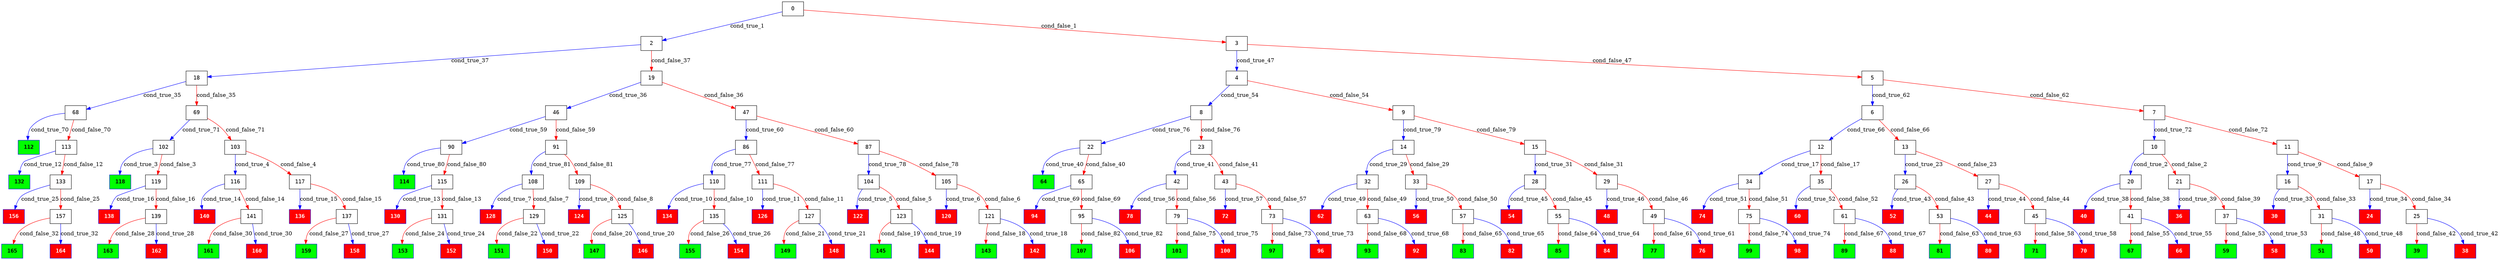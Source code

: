 digraph ExecutionTree {
	node [color=black fontname=Courier height=.5 shape=record]
	99 [color=blue, fillcolor=green, style=filled, fontcolor=black, fontname="Courier-Bold"]
	97 [color=blue, fillcolor=green, style=filled, fontcolor=black, fontname="Courier-Bold"]
	93 [color=blue, fillcolor=green, style=filled, fontcolor=black, fontname="Courier-Bold"]
	89 [color=blue, fillcolor=green, style=filled, fontcolor=black, fontname="Courier-Bold"]
	85 [color=blue, fillcolor=green, style=filled, fontcolor=black, fontname="Courier-Bold"]
	83 [color=blue, fillcolor=green, style=filled, fontcolor=black, fontname="Courier-Bold"]
	81 [color=blue, fillcolor=green, style=filled, fontcolor=black, fontname="Courier-Bold"]
	77 [color=blue, fillcolor=green, style=filled, fontcolor=black, fontname="Courier-Bold"]
	71 [color=blue, fillcolor=green, style=filled, fontcolor=black, fontname="Courier-Bold"]
	67 [color=blue, fillcolor=green, style=filled, fontcolor=black, fontname="Courier-Bold"]
	64 [color=blue, fillcolor=green, style=filled, fontcolor=black, fontname="Courier-Bold"]
	59 [color=blue, fillcolor=green, style=filled, fontcolor=black, fontname="Courier-Bold"]
	51 [color=blue, fillcolor=green, style=filled, fontcolor=black, fontname="Courier-Bold"]
	39 [color=blue, fillcolor=green, style=filled, fontcolor=black, fontname="Courier-Bold"]
	165 [color=blue, fillcolor=green, style=filled, fontcolor=black, fontname="Courier-Bold"]
	163 [color=blue, fillcolor=green, style=filled, fontcolor=black, fontname="Courier-Bold"]
	161 [color=blue, fillcolor=green, style=filled, fontcolor=black, fontname="Courier-Bold"]
	159 [color=blue, fillcolor=green, style=filled, fontcolor=black, fontname="Courier-Bold"]
	155 [color=blue, fillcolor=green, style=filled, fontcolor=black, fontname="Courier-Bold"]
	153 [color=blue, fillcolor=green, style=filled, fontcolor=black, fontname="Courier-Bold"]
	151 [color=blue, fillcolor=green, style=filled, fontcolor=black, fontname="Courier-Bold"]
	149 [color=blue, fillcolor=green, style=filled, fontcolor=black, fontname="Courier-Bold"]
	147 [color=blue, fillcolor=green, style=filled, fontcolor=black, fontname="Courier-Bold"]
	145 [color=blue, fillcolor=green, style=filled, fontcolor=black, fontname="Courier-Bold"]
	143 [color=blue, fillcolor=green, style=filled, fontcolor=black, fontname="Courier-Bold"]
	132 [color=blue, fillcolor=green, style=filled, fontcolor=black, fontname="Courier-Bold"]
	118 [color=blue, fillcolor=green, style=filled, fontcolor=black, fontname="Courier-Bold"]
	114 [color=blue, fillcolor=green, style=filled, fontcolor=black, fontname="Courier-Bold"]
	112 [color=blue, fillcolor=green, style=filled, fontcolor=black, fontname="Courier-Bold"]
	107 [color=blue, fillcolor=green, style=filled, fontcolor=black, fontname="Courier-Bold"]
	101 [color=blue, fillcolor=green, style=filled, fontcolor=black, fontname="Courier-Bold"]
	24 [color=blue, fillcolor=red, style=filled, fontcolor=white, fontname="Courier-Bold"]
	54 [color=blue, fillcolor=red, style=filled, fontcolor=white, fontname="Courier-Bold"]
	164 [color=blue, fillcolor=red, style=filled, fontcolor=white, fontname="Courier-Bold"]
	160 [color=blue, fillcolor=red, style=filled, fontcolor=white, fontname="Courier-Bold"]
	162 [color=blue, fillcolor=red, style=filled, fontcolor=white, fontname="Courier-Bold"]
	52 [color=blue, fillcolor=red, style=filled, fontcolor=white, fontname="Courier-Bold"]
	158 [color=blue, fillcolor=red, style=filled, fontcolor=white, fontname="Courier-Bold"]
	154 [color=blue, fillcolor=red, style=filled, fontcolor=white, fontname="Courier-Bold"]
	156 [color=blue, fillcolor=red, style=filled, fontcolor=white, fontname="Courier-Bold"]
	152 [color=blue, fillcolor=red, style=filled, fontcolor=white, fontname="Courier-Bold"]
	150 [color=blue, fillcolor=red, style=filled, fontcolor=white, fontname="Courier-Bold"]
	148 [color=blue, fillcolor=red, style=filled, fontcolor=white, fontname="Courier-Bold"]
	146 [color=blue, fillcolor=red, style=filled, fontcolor=white, fontname="Courier-Bold"]
	144 [color=blue, fillcolor=red, style=filled, fontcolor=white, fontname="Courier-Bold"]
	142 [color=blue, fillcolor=red, style=filled, fontcolor=white, fontname="Courier-Bold"]
	138 [color=blue, fillcolor=red, style=filled, fontcolor=white, fontname="Courier-Bold"]
	30 [color=blue, fillcolor=red, style=filled, fontcolor=white, fontname="Courier-Bold"]
	136 [color=blue, fillcolor=red, style=filled, fontcolor=white, fontname="Courier-Bold"]
	130 [color=blue, fillcolor=red, style=filled, fontcolor=white, fontname="Courier-Bold"]
	126 [color=blue, fillcolor=red, style=filled, fontcolor=white, fontname="Courier-Bold"]
	124 [color=blue, fillcolor=red, style=filled, fontcolor=white, fontname="Courier-Bold"]
	120 [color=blue, fillcolor=red, style=filled, fontcolor=white, fontname="Courier-Bold"]
	140 [color=blue, fillcolor=red, style=filled, fontcolor=white, fontname="Courier-Bold"]
	62 [color=blue, fillcolor=red, style=filled, fontcolor=white, fontname="Courier-Bold"]
	106 [color=blue, fillcolor=red, style=filled, fontcolor=white, fontname="Courier-Bold"]
	128 [color=blue, fillcolor=red, style=filled, fontcolor=white, fontname="Courier-Bold"]
	122 [color=blue, fillcolor=red, style=filled, fontcolor=white, fontname="Courier-Bold"]
	100 [color=blue, fillcolor=red, style=filled, fontcolor=white, fontname="Courier-Bold"]
	40 [color=blue, fillcolor=red, style=filled, fontcolor=white, fontname="Courier-Bold"]
	98 [color=blue, fillcolor=red, style=filled, fontcolor=white, fontname="Courier-Bold"]
	96 [color=blue, fillcolor=red, style=filled, fontcolor=white, fontname="Courier-Bold"]
	94 [color=blue, fillcolor=red, style=filled, fontcolor=white, fontname="Courier-Bold"]
	92 [color=blue, fillcolor=red, style=filled, fontcolor=white, fontname="Courier-Bold"]
	88 [color=blue, fillcolor=red, style=filled, fontcolor=white, fontname="Courier-Bold"]
	74 [color=blue, fillcolor=red, style=filled, fontcolor=white, fontname="Courier-Bold"]
	82 [color=blue, fillcolor=red, style=filled, fontcolor=white, fontname="Courier-Bold"]
	84 [color=blue, fillcolor=red, style=filled, fontcolor=white, fontname="Courier-Bold"]
	80 [color=blue, fillcolor=red, style=filled, fontcolor=white, fontname="Courier-Bold"]
	76 [color=blue, fillcolor=red, style=filled, fontcolor=white, fontname="Courier-Bold"]
	134 [color=blue, fillcolor=red, style=filled, fontcolor=white, fontname="Courier-Bold"]
	70 [color=blue, fillcolor=red, style=filled, fontcolor=white, fontname="Courier-Bold"]
	72 [color=blue, fillcolor=red, style=filled, fontcolor=white, fontname="Courier-Bold"]
	66 [color=blue, fillcolor=red, style=filled, fontcolor=white, fontname="Courier-Bold"]
	58 [color=blue, fillcolor=red, style=filled, fontcolor=white, fontname="Courier-Bold"]
	60 [color=blue, fillcolor=red, style=filled, fontcolor=white, fontname="Courier-Bold"]
	56 [color=blue, fillcolor=red, style=filled, fontcolor=white, fontname="Courier-Bold"]
	50 [color=blue, fillcolor=red, style=filled, fontcolor=white, fontname="Courier-Bold"]
	48 [color=blue, fillcolor=red, style=filled, fontcolor=white, fontname="Courier-Bold"]
	44 [color=blue, fillcolor=red, style=filled, fontcolor=white, fontname="Courier-Bold"]
	38 [color=blue, fillcolor=red, style=filled, fontcolor=white, fontname="Courier-Bold"]
	78 [color=blue, fillcolor=red, style=filled, fontcolor=white, fontname="Courier-Bold"]
	36 [color=blue, fillcolor=red, style=filled, fontcolor=white, fontname="Courier-Bold"]
	0 -> 2 [label=cond_true_1 color=blue]
	0 -> 3 [label=cond_false_1 color=red]
	2 -> 18 [label=cond_true_37 color=blue]
	2 -> 19 [label=cond_false_37 color=red]
	3 -> 4 [label=cond_true_47 color=blue]
	3 -> 5 [label=cond_false_47 color=red]
	10 -> 20 [label=cond_true_2 color=blue]
	10 -> 21 [label=cond_false_2 color=red]
	20 -> 40 [label=cond_true_38 color=blue]
	20 -> 41 [label=cond_false_38 color=red]
	21 -> 36 [label=cond_true_39 color=blue]
	21 -> 37 [label=cond_false_39 color=red]
	102 -> 118 [label=cond_true_3 color=blue]
	102 -> 119 [label=cond_false_3 color=red]
	119 -> 138 [label=cond_true_16 color=blue]
	119 -> 139 [label=cond_false_16 color=red]
	103 -> 116 [label=cond_true_4 color=blue]
	103 -> 117 [label=cond_false_4 color=red]
	116 -> 140 [label=cond_true_14 color=blue]
	116 -> 141 [label=cond_false_14 color=red]
	117 -> 136 [label=cond_true_15 color=blue]
	117 -> 137 [label=cond_false_15 color=red]
	104 -> 122 [label=cond_true_5 color=blue]
	104 -> 123 [label=cond_false_5 color=red]
	123 -> 144 [label=cond_true_19 color=blue]
	123 -> 145 [label=cond_false_19 color=red]
	105 -> 120 [label=cond_true_6 color=blue]
	105 -> 121 [label=cond_false_6 color=red]
	121 -> 142 [label=cond_true_18 color=blue]
	121 -> 143 [label=cond_false_18 color=red]
	108 -> 128 [label=cond_true_7 color=blue]
	108 -> 129 [label=cond_false_7 color=red]
	129 -> 150 [label=cond_true_22 color=blue]
	129 -> 151 [label=cond_false_22 color=red]
	109 -> 124 [label=cond_true_8 color=blue]
	109 -> 125 [label=cond_false_8 color=red]
	125 -> 146 [label=cond_true_20 color=blue]
	125 -> 147 [label=cond_false_20 color=red]
	11 -> 16 [label=cond_true_9 color=blue]
	11 -> 17 [label=cond_false_9 color=red]
	16 -> 30 [label=cond_true_33 color=blue]
	16 -> 31 [label=cond_false_33 color=red]
	17 -> 24 [label=cond_true_34 color=blue]
	17 -> 25 [label=cond_false_34 color=red]
	110 -> 134 [label=cond_true_10 color=blue]
	110 -> 135 [label=cond_false_10 color=red]
	135 -> 154 [label=cond_true_26 color=blue]
	135 -> 155 [label=cond_false_26 color=red]
	111 -> 126 [label=cond_true_11 color=blue]
	111 -> 127 [label=cond_false_11 color=red]
	127 -> 148 [label=cond_true_21 color=blue]
	127 -> 149 [label=cond_false_21 color=red]
	113 -> 132 [label=cond_true_12 color=blue]
	113 -> 133 [label=cond_false_12 color=red]
	133 -> 156 [label=cond_true_25 color=blue]
	133 -> 157 [label=cond_false_25 color=red]
	115 -> 130 [label=cond_true_13 color=blue]
	115 -> 131 [label=cond_false_13 color=red]
	131 -> 152 [label=cond_true_24 color=blue]
	131 -> 153 [label=cond_false_24 color=red]
	141 -> 160 [label=cond_true_30 color=blue]
	141 -> 161 [label=cond_false_30 color=red]
	137 -> 158 [label=cond_true_27 color=blue]
	137 -> 159 [label=cond_false_27 color=red]
	139 -> 162 [label=cond_true_28 color=blue]
	139 -> 163 [label=cond_false_28 color=red]
	12 -> 34 [label=cond_true_17 color=blue]
	12 -> 35 [label=cond_false_17 color=red]
	34 -> 74 [label=cond_true_51 color=blue]
	34 -> 75 [label=cond_false_51 color=red]
	35 -> 60 [label=cond_true_52 color=blue]
	35 -> 61 [label=cond_false_52 color=red]
	13 -> 26 [label=cond_true_23 color=blue]
	13 -> 27 [label=cond_false_23 color=red]
	26 -> 52 [label=cond_true_43 color=blue]
	26 -> 53 [label=cond_false_43 color=red]
	27 -> 44 [label=cond_true_44 color=blue]
	27 -> 45 [label=cond_false_44 color=red]
	157 -> 164 [label=cond_true_32 color=blue]
	157 -> 165 [label=cond_false_32 color=red]
	14 -> 32 [label=cond_true_29 color=blue]
	14 -> 33 [label=cond_false_29 color=red]
	32 -> 62 [label=cond_true_49 color=blue]
	32 -> 63 [label=cond_false_49 color=red]
	33 -> 56 [label=cond_true_50 color=blue]
	33 -> 57 [label=cond_false_50 color=red]
	15 -> 28 [label=cond_true_31 color=blue]
	15 -> 29 [label=cond_false_31 color=red]
	28 -> 54 [label=cond_true_45 color=blue]
	28 -> 55 [label=cond_false_45 color=red]
	29 -> 48 [label=cond_true_46 color=blue]
	29 -> 49 [label=cond_false_46 color=red]
	31 -> 50 [label=cond_true_48 color=blue]
	31 -> 51 [label=cond_false_48 color=red]
	25 -> 38 [label=cond_true_42 color=blue]
	25 -> 39 [label=cond_false_42 color=red]
	18 -> 68 [label=cond_true_35 color=blue]
	18 -> 69 [label=cond_false_35 color=red]
	68 -> 112 [label=cond_true_70 color=blue]
	68 -> 113 [label=cond_false_70 color=red]
	69 -> 102 [label=cond_true_71 color=blue]
	69 -> 103 [label=cond_false_71 color=red]
	19 -> 46 [label=cond_true_36 color=blue]
	19 -> 47 [label=cond_false_36 color=red]
	46 -> 90 [label=cond_true_59 color=blue]
	46 -> 91 [label=cond_false_59 color=red]
	47 -> 86 [label=cond_true_60 color=blue]
	47 -> 87 [label=cond_false_60 color=red]
	41 -> 66 [label=cond_true_55 color=blue]
	41 -> 67 [label=cond_false_55 color=red]
	37 -> 58 [label=cond_true_53 color=blue]
	37 -> 59 [label=cond_false_53 color=red]
	22 -> 64 [label=cond_true_40 color=blue]
	22 -> 65 [label=cond_false_40 color=red]
	65 -> 94 [label=cond_true_69 color=blue]
	65 -> 95 [label=cond_false_69 color=red]
	23 -> 42 [label=cond_true_41 color=blue]
	23 -> 43 [label=cond_false_41 color=red]
	42 -> 78 [label=cond_true_56 color=blue]
	42 -> 79 [label=cond_false_56 color=red]
	43 -> 72 [label=cond_true_57 color=blue]
	43 -> 73 [label=cond_false_57 color=red]
	53 -> 80 [label=cond_true_63 color=blue]
	53 -> 81 [label=cond_false_63 color=red]
	45 -> 70 [label=cond_true_58 color=blue]
	45 -> 71 [label=cond_false_58 color=red]
	55 -> 84 [label=cond_true_64 color=blue]
	55 -> 85 [label=cond_false_64 color=red]
	49 -> 76 [label=cond_true_61 color=blue]
	49 -> 77 [label=cond_false_61 color=red]
	4 -> 8 [label=cond_true_54 color=blue]
	4 -> 9 [label=cond_false_54 color=red]
	5 -> 6 [label=cond_true_62 color=blue]
	5 -> 7 [label=cond_false_62 color=red]
	63 -> 92 [label=cond_true_68 color=blue]
	63 -> 93 [label=cond_false_68 color=red]
	57 -> 82 [label=cond_true_65 color=blue]
	57 -> 83 [label=cond_false_65 color=red]
	75 -> 98 [label=cond_true_74 color=blue]
	75 -> 99 [label=cond_false_74 color=red]
	61 -> 88 [label=cond_true_67 color=blue]
	61 -> 89 [label=cond_false_67 color=red]
	8 -> 22 [label=cond_true_76 color=blue]
	8 -> 23 [label=cond_false_76 color=red]
	9 -> 14 [label=cond_true_79 color=blue]
	9 -> 15 [label=cond_false_79 color=red]
	79 -> 100 [label=cond_true_75 color=blue]
	79 -> 101 [label=cond_false_75 color=red]
	73 -> 96 [label=cond_true_73 color=blue]
	73 -> 97 [label=cond_false_73 color=red]
	90 -> 114 [label=cond_true_80 color=blue]
	90 -> 115 [label=cond_false_80 color=red]
	91 -> 108 [label=cond_true_81 color=blue]
	91 -> 109 [label=cond_false_81 color=red]
	86 -> 110 [label=cond_true_77 color=blue]
	86 -> 111 [label=cond_false_77 color=red]
	87 -> 104 [label=cond_true_78 color=blue]
	87 -> 105 [label=cond_false_78 color=red]
	6 -> 12 [label=cond_true_66 color=blue]
	6 -> 13 [label=cond_false_66 color=red]
	7 -> 10 [label=cond_true_72 color=blue]
	7 -> 11 [label=cond_false_72 color=red]
	95 -> 106 [label=cond_true_82 color=blue]
	95 -> 107 [label=cond_false_82 color=red]
}

